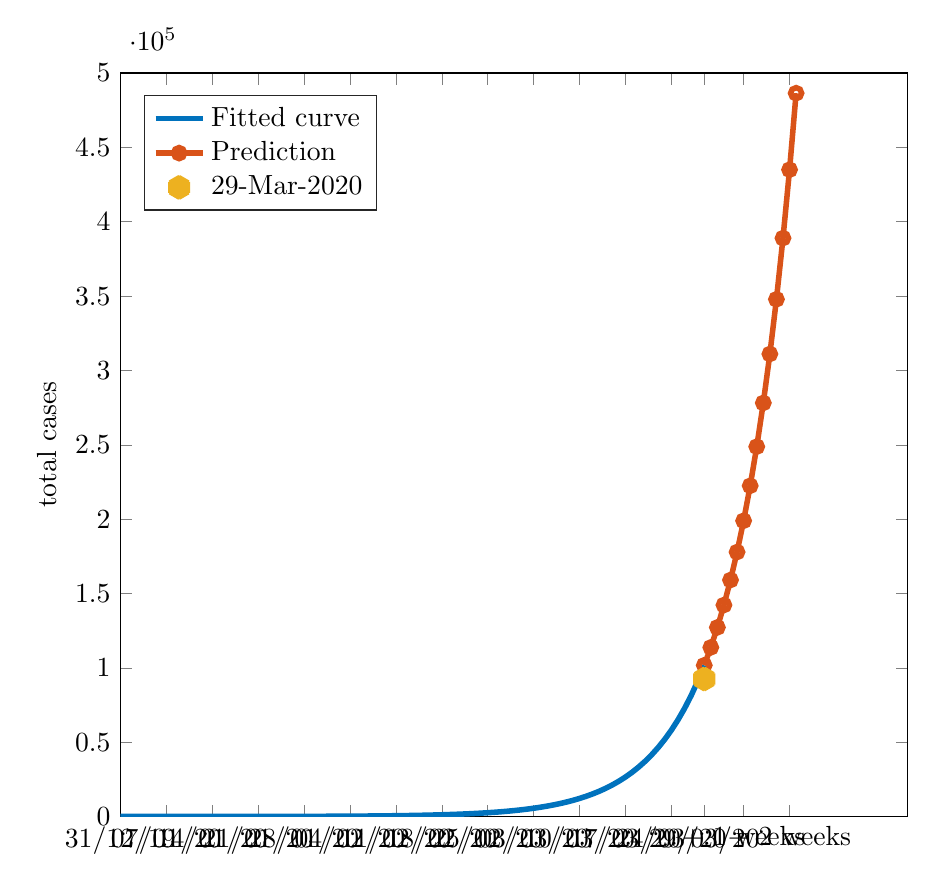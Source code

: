 % This file was created by matlab2tikz.
% Minimal pgfplots version: 1.3
%
\definecolor{mycolor1}{rgb}{0.0,0.447,0.741}%
\definecolor{mycolor2}{rgb}{0.85,0.325,0.098}%
\definecolor{mycolor3}{rgb}{0.929,0.694,0.125}%
%
\begin{tikzpicture}

\begin{axis}[%
width=10cm,
height=9.442cm,
at={(0cm,0cm)},
scale only axis,
xmin=0,
xmax=120,
xtick={0,7,14,21,28,35,42,49,56,63,70,77,84,89,95,102},
xticklabels={{31/12/19},{07/01/20},{14/01/20},{21/01/20},{28/01/20},{04/02/20},{11/02/20},{18/02/20},{25/02/20},{03/03/20},{10/03/20},{17/03/20},{24/03/20},{29/03/20},{+ 1 weeks},{+ 2 weeks}},
ymin=0,
ymax=500000,
ylabel={total cases},
legend style={at={(0.03,0.97)},anchor=north west,legend cell align=left,align=left,draw=white!15!black}
]
\addplot [color=mycolor1,solid,line width=2.0pt]
  table[row sep=crcr]{%
0	4.853\\
1	5.427\\
2	6.069\\
3	6.787\\
4	7.59\\
5	8.487\\
6	9.491\\
7	10.614\\
8	11.87\\
9	13.274\\
10	14.844\\
11	16.6\\
12	18.563\\
13	20.759\\
14	23.214\\
15	25.96\\
16	29.031\\
17	32.465\\
18	36.305\\
19	40.6\\
20	45.403\\
21	50.773\\
22	56.779\\
23	63.495\\
24	71.006\\
25	79.405\\
26	88.798\\
27	99.302\\
28	111.048\\
29	124.184\\
30	138.873\\
31	155.3\\
32	173.671\\
33	194.214\\
34	217.187\\
35	242.878\\
36	271.608\\
37	303.736\\
38	339.664\\
39	379.843\\
40	424.774\\
41	475.02\\
42	531.209\\
43	594.045\\
44	664.314\\
45	742.894\\
46	830.77\\
47	929.041\\
48	1038.936\\
49	1161.83\\
50	1299.261\\
51	1452.949\\
52	1624.816\\
53	1817.013\\
54	2031.945\\
55	2272.301\\
56	2541.088\\
57	2841.67\\
58	3177.807\\
59	3553.705\\
60	3974.068\\
61	4444.154\\
62	4969.847\\
63	5557.723\\
64	6215.138\\
65	6950.317\\
66	7772.46\\
67	8691.853\\
68	9719.999\\
69	10869.763\\
70	12155.532\\
71	13593.391\\
72	15201.333\\
73	16999.476\\
74	19010.318\\
75	21259.02\\
76	23773.717\\
77	26585.874\\
78	29730.676\\
79	33247.471\\
80	37180.263\\
81	41578.257\\
82	46496.483\\
83	51996.477\\
84	58147.056\\
85	65025.175\\
86	72716.894\\
87	81318.451\\
88	90937.469\\
89	101694.302\\
};
\addlegendentry{Fitted curve};

\addplot [color=mycolor2,solid,line width=2.0pt,mark=o,mark options={solid}]
  table[row sep=crcr]{%
89	101694\\
90	113724\\
91	127176\\
92	142219\\
93	159042\\
94	177855\\
95	198893\\
96	222419\\
97	248729\\
98	278150\\
99	311052\\
100	347846\\
101	388991\\
102	435004\\
103	486459\\
};
\addlegendentry{Prediction};

\addplot [color=mycolor3,line width=8.0pt,only marks,mark=asterisk,mark options={solid}]
  table[row sep=crcr]{%
89	92472\\
};
\addlegendentry{29-Mar-2020};

\end{axis}
\end{tikzpicture}%